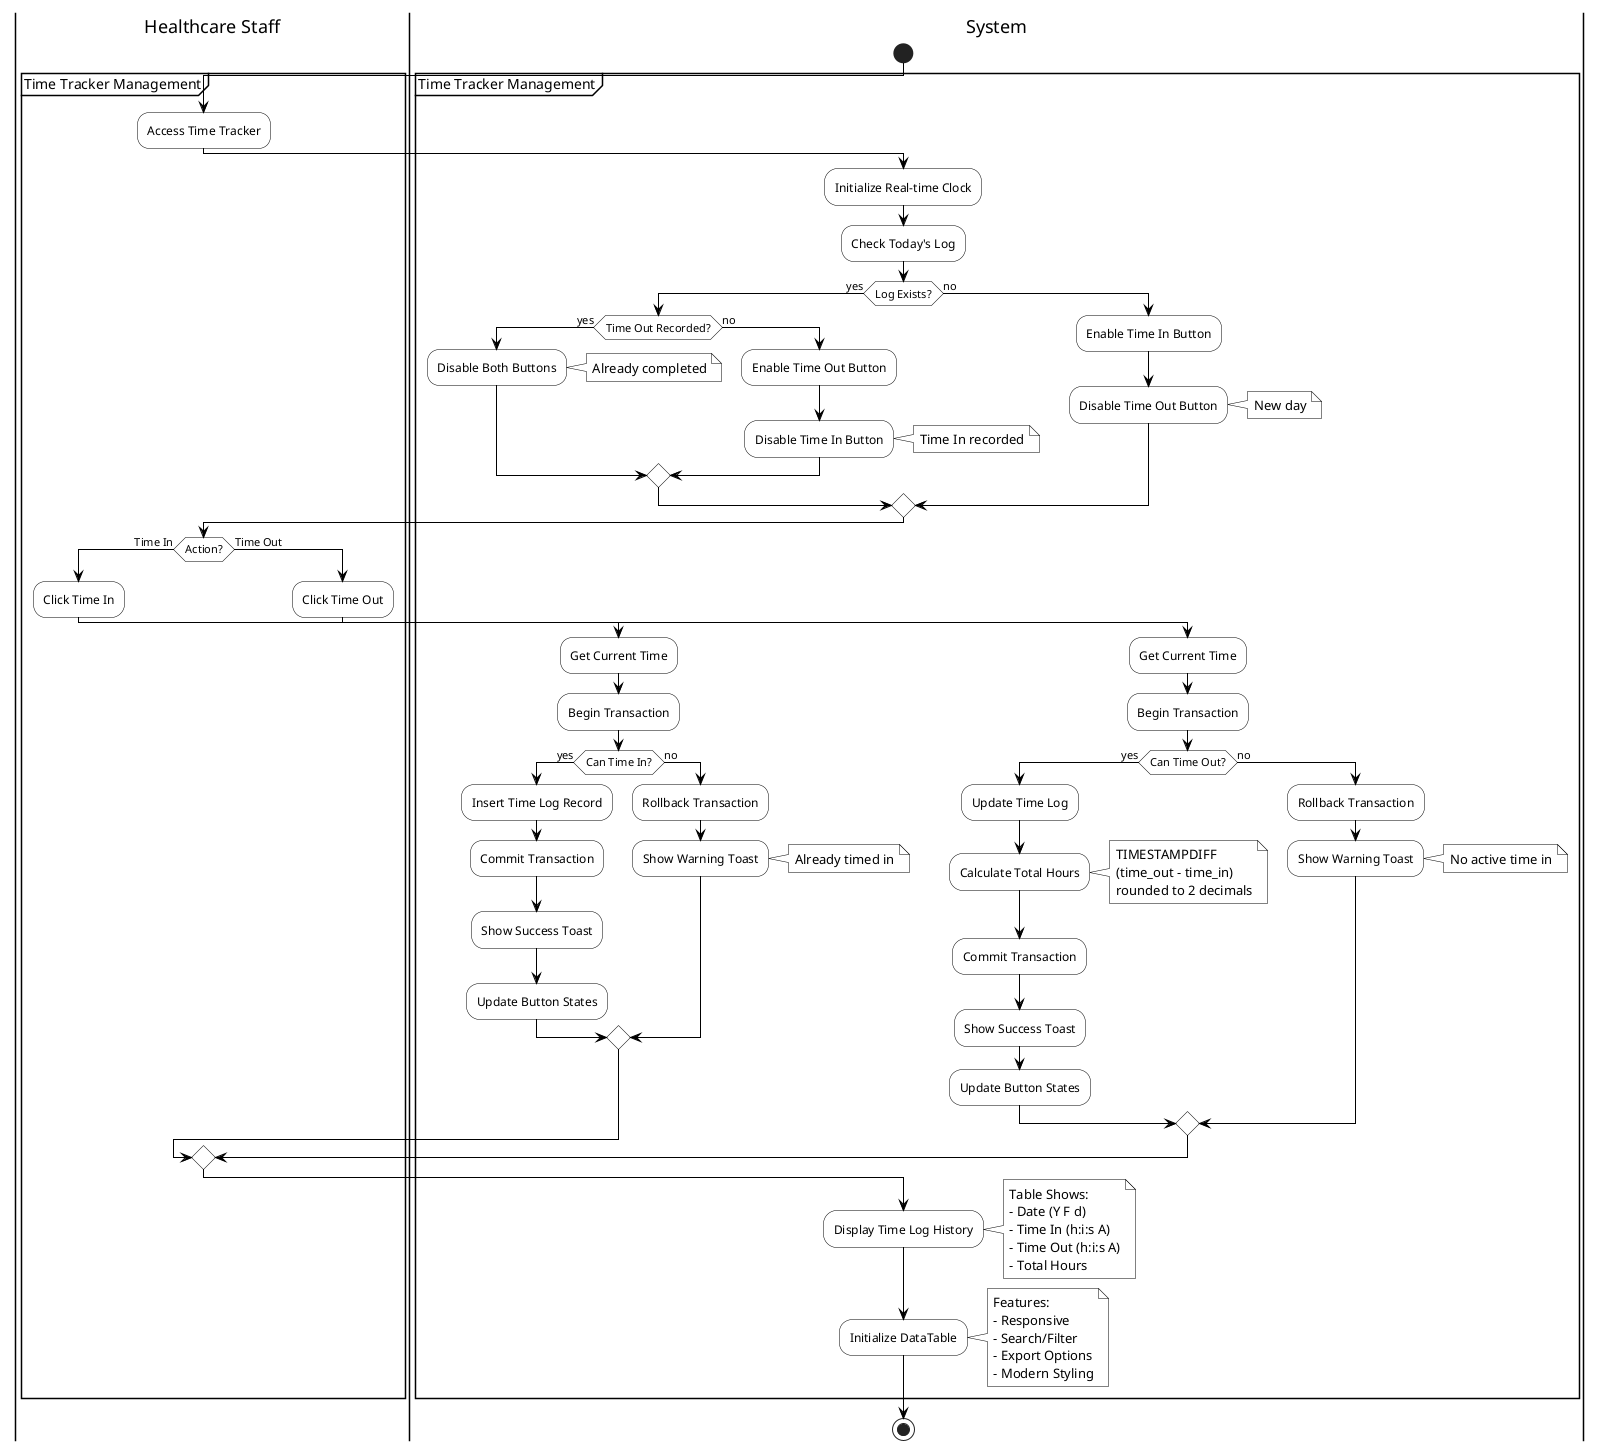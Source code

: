 @startuml Time Tracker Activity
skinparam monochrome true
skinparam shadowing false
skinparam ActivityBackgroundColor white
skinparam ActivityBorderColor black
skinparam ArrowColor black
skinparam NoteBackgroundColor white
skinparam NoteBorderColor black

|Healthcare Staff|
|System|

start

partition "Time Tracker Management" {
  |Healthcare Staff|
  :Access Time Tracker;
  
  |System|
  :Initialize Real-time Clock;
  :Check Today's Log;
  
  if (Log Exists?) then (yes)
    if (Time Out Recorded?) then (yes)
      :Disable Both Buttons;
      note right: Already completed
    else (no)
      :Enable Time Out Button;
      :Disable Time In Button;
      note right: Time In recorded
    endif
  else (no)
    :Enable Time In Button;
    :Disable Time Out Button;
    note right: New day
  endif
  
  |Healthcare Staff|
  if (Action?) then (Time In)
    :Click Time In;
    
    |System|
    :Get Current Time;
    :Begin Transaction;
    
    if (Can Time In?) then (yes)
      :Insert Time Log Record;
      :Commit Transaction;
      :Show Success Toast;
      :Update Button States;
    else (no)
      :Rollback Transaction;
      :Show Warning Toast;
      note right: Already timed in
    endif
    
  else (Time Out)
    |Healthcare Staff|
    :Click Time Out;
    
    |System|
    :Get Current Time;
    :Begin Transaction;
    
    if (Can Time Out?) then (yes)
      :Update Time Log;
      :Calculate Total Hours;
      note right
        TIMESTAMPDIFF
        (time_out - time_in)
        rounded to 2 decimals
      end note
      :Commit Transaction;
      :Show Success Toast;
      :Update Button States;
    else (no)
      :Rollback Transaction;
      :Show Warning Toast;
      note right: No active time in
    endif
  endif
  
  |System|
  :Display Time Log History;
  note right
    Table Shows:
    - Date (Y F d)
    - Time In (h:i:s A)
    - Time Out (h:i:s A)
    - Total Hours
  end note
  
  :Initialize DataTable;
  note right
    Features:
    - Responsive
    - Search/Filter
    - Export Options
    - Modern Styling
  end note
}

stop

@enduml